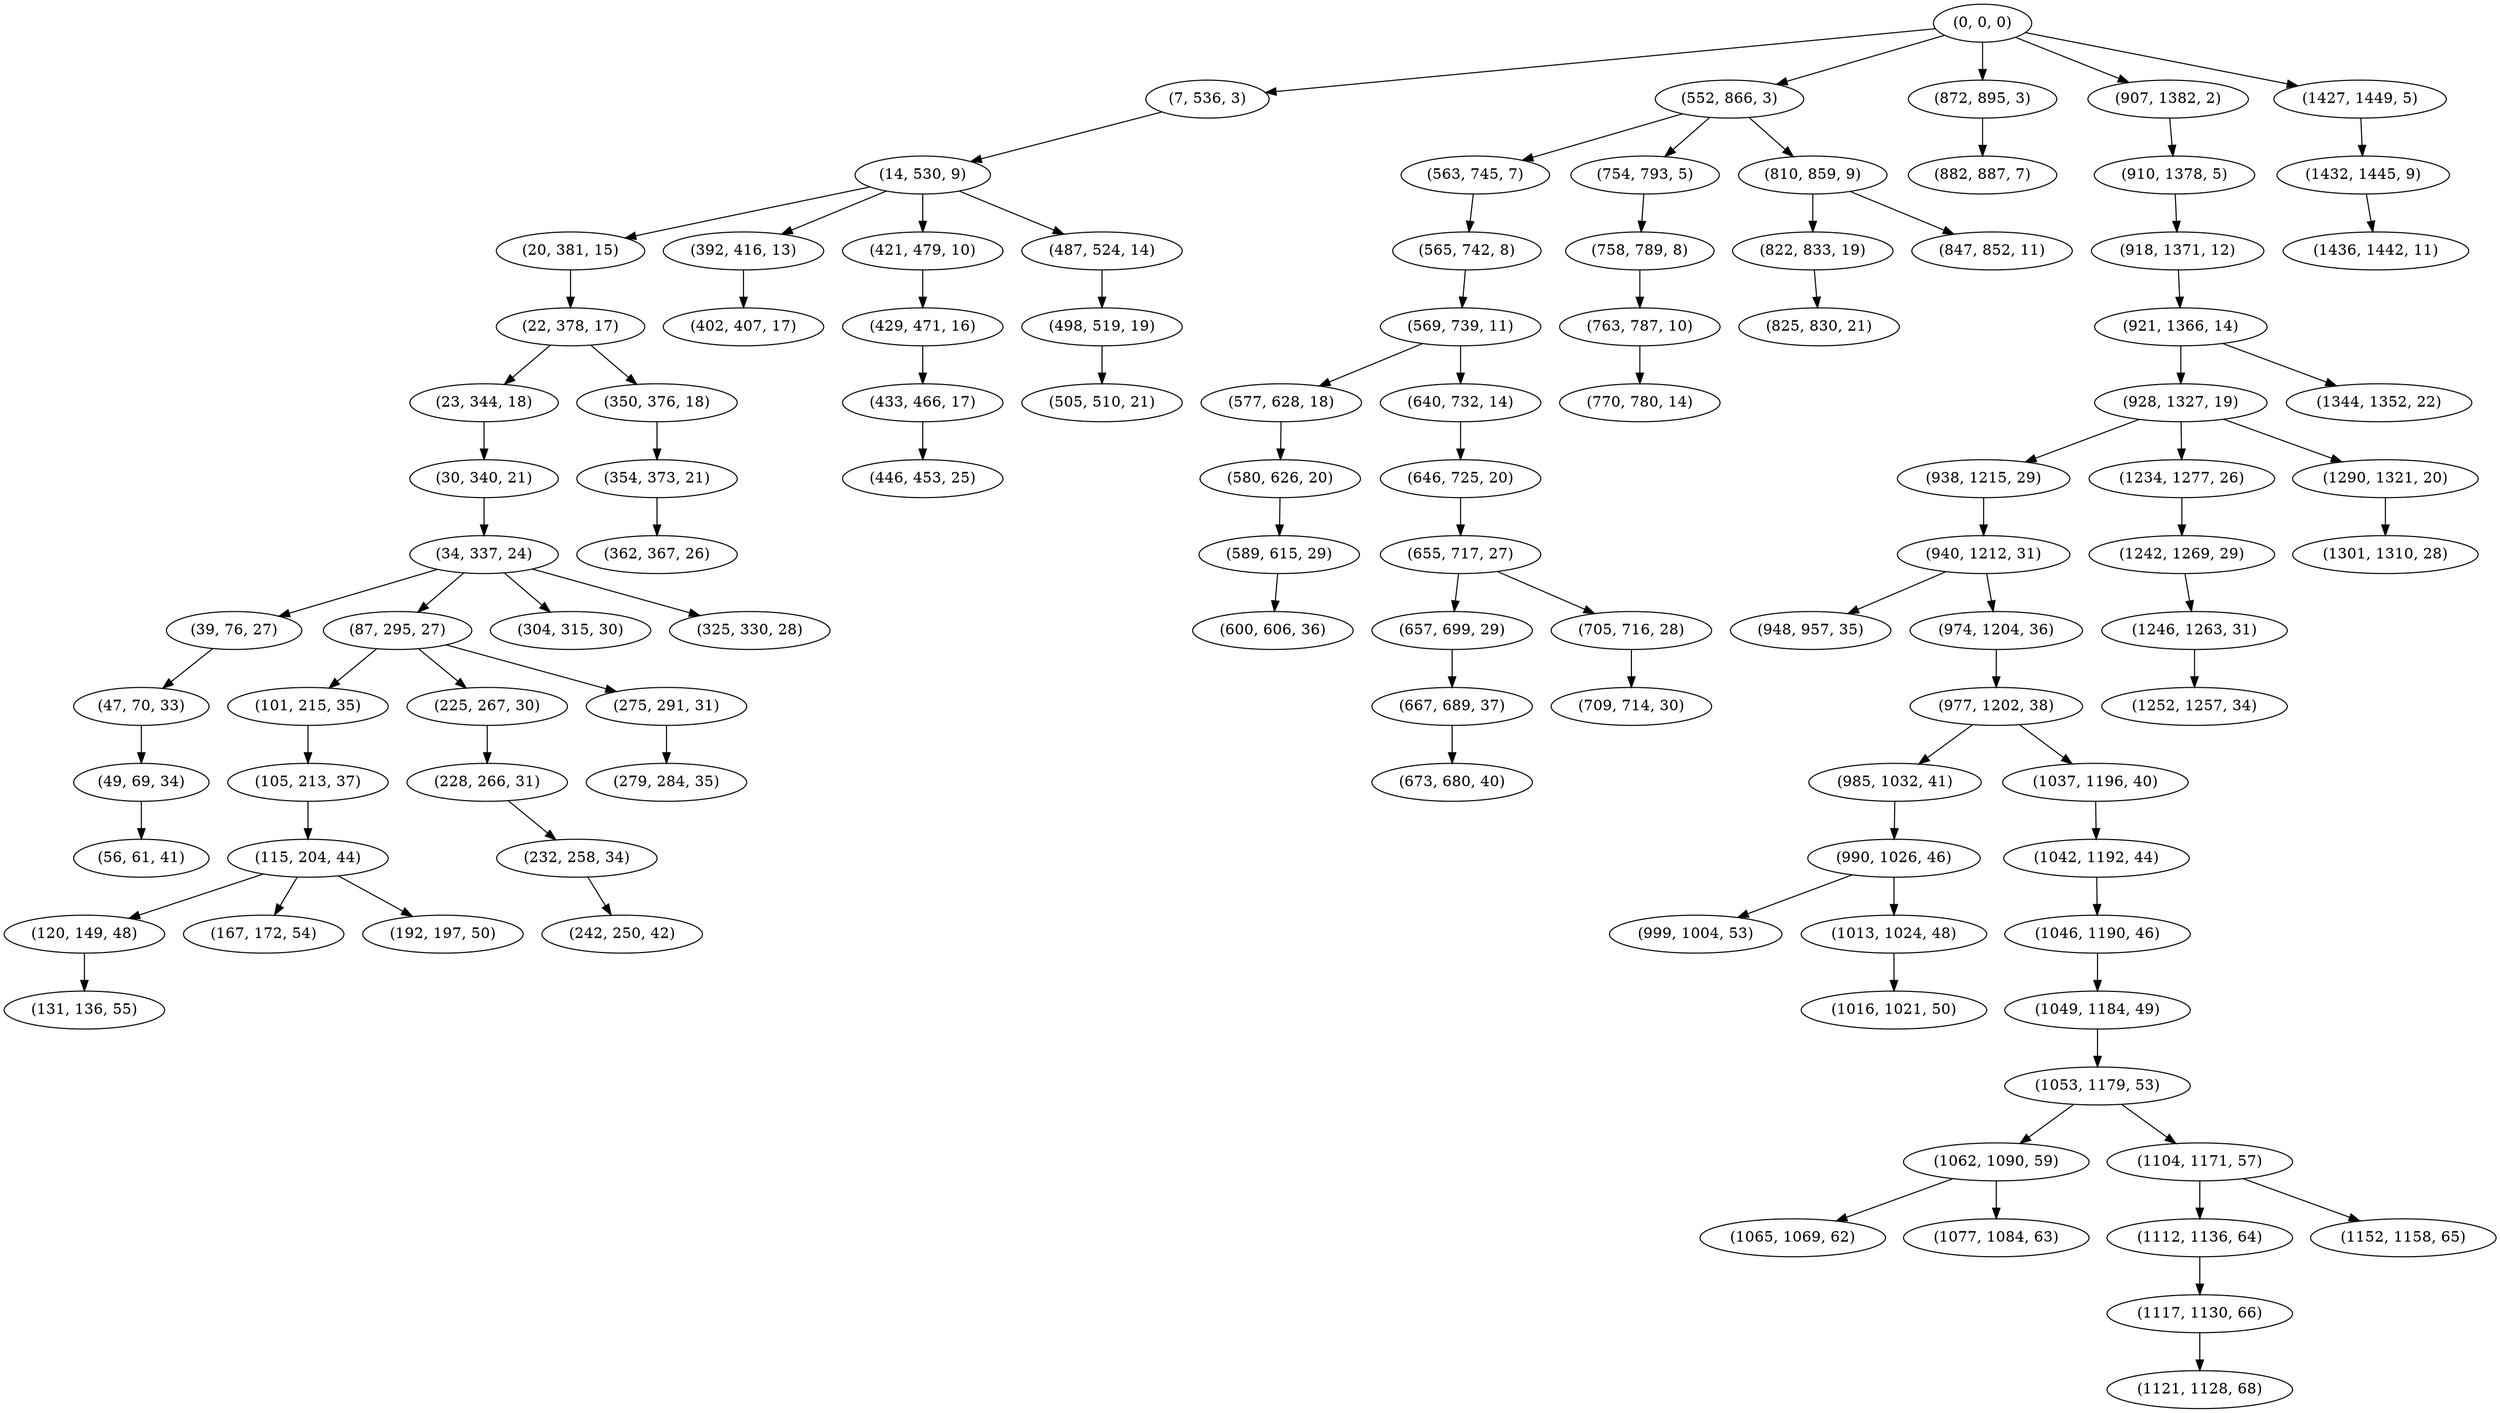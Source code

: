 digraph tree {
    "(0, 0, 0)";
    "(7, 536, 3)";
    "(14, 530, 9)";
    "(20, 381, 15)";
    "(22, 378, 17)";
    "(23, 344, 18)";
    "(30, 340, 21)";
    "(34, 337, 24)";
    "(39, 76, 27)";
    "(47, 70, 33)";
    "(49, 69, 34)";
    "(56, 61, 41)";
    "(87, 295, 27)";
    "(101, 215, 35)";
    "(105, 213, 37)";
    "(115, 204, 44)";
    "(120, 149, 48)";
    "(131, 136, 55)";
    "(167, 172, 54)";
    "(192, 197, 50)";
    "(225, 267, 30)";
    "(228, 266, 31)";
    "(232, 258, 34)";
    "(242, 250, 42)";
    "(275, 291, 31)";
    "(279, 284, 35)";
    "(304, 315, 30)";
    "(325, 330, 28)";
    "(350, 376, 18)";
    "(354, 373, 21)";
    "(362, 367, 26)";
    "(392, 416, 13)";
    "(402, 407, 17)";
    "(421, 479, 10)";
    "(429, 471, 16)";
    "(433, 466, 17)";
    "(446, 453, 25)";
    "(487, 524, 14)";
    "(498, 519, 19)";
    "(505, 510, 21)";
    "(552, 866, 3)";
    "(563, 745, 7)";
    "(565, 742, 8)";
    "(569, 739, 11)";
    "(577, 628, 18)";
    "(580, 626, 20)";
    "(589, 615, 29)";
    "(600, 606, 36)";
    "(640, 732, 14)";
    "(646, 725, 20)";
    "(655, 717, 27)";
    "(657, 699, 29)";
    "(667, 689, 37)";
    "(673, 680, 40)";
    "(705, 716, 28)";
    "(709, 714, 30)";
    "(754, 793, 5)";
    "(758, 789, 8)";
    "(763, 787, 10)";
    "(770, 780, 14)";
    "(810, 859, 9)";
    "(822, 833, 19)";
    "(825, 830, 21)";
    "(847, 852, 11)";
    "(872, 895, 3)";
    "(882, 887, 7)";
    "(907, 1382, 2)";
    "(910, 1378, 5)";
    "(918, 1371, 12)";
    "(921, 1366, 14)";
    "(928, 1327, 19)";
    "(938, 1215, 29)";
    "(940, 1212, 31)";
    "(948, 957, 35)";
    "(974, 1204, 36)";
    "(977, 1202, 38)";
    "(985, 1032, 41)";
    "(990, 1026, 46)";
    "(999, 1004, 53)";
    "(1013, 1024, 48)";
    "(1016, 1021, 50)";
    "(1037, 1196, 40)";
    "(1042, 1192, 44)";
    "(1046, 1190, 46)";
    "(1049, 1184, 49)";
    "(1053, 1179, 53)";
    "(1062, 1090, 59)";
    "(1065, 1069, 62)";
    "(1077, 1084, 63)";
    "(1104, 1171, 57)";
    "(1112, 1136, 64)";
    "(1117, 1130, 66)";
    "(1121, 1128, 68)";
    "(1152, 1158, 65)";
    "(1234, 1277, 26)";
    "(1242, 1269, 29)";
    "(1246, 1263, 31)";
    "(1252, 1257, 34)";
    "(1290, 1321, 20)";
    "(1301, 1310, 28)";
    "(1344, 1352, 22)";
    "(1427, 1449, 5)";
    "(1432, 1445, 9)";
    "(1436, 1442, 11)";
    "(0, 0, 0)" -> "(7, 536, 3)";
    "(0, 0, 0)" -> "(552, 866, 3)";
    "(0, 0, 0)" -> "(872, 895, 3)";
    "(0, 0, 0)" -> "(907, 1382, 2)";
    "(0, 0, 0)" -> "(1427, 1449, 5)";
    "(7, 536, 3)" -> "(14, 530, 9)";
    "(14, 530, 9)" -> "(20, 381, 15)";
    "(14, 530, 9)" -> "(392, 416, 13)";
    "(14, 530, 9)" -> "(421, 479, 10)";
    "(14, 530, 9)" -> "(487, 524, 14)";
    "(20, 381, 15)" -> "(22, 378, 17)";
    "(22, 378, 17)" -> "(23, 344, 18)";
    "(22, 378, 17)" -> "(350, 376, 18)";
    "(23, 344, 18)" -> "(30, 340, 21)";
    "(30, 340, 21)" -> "(34, 337, 24)";
    "(34, 337, 24)" -> "(39, 76, 27)";
    "(34, 337, 24)" -> "(87, 295, 27)";
    "(34, 337, 24)" -> "(304, 315, 30)";
    "(34, 337, 24)" -> "(325, 330, 28)";
    "(39, 76, 27)" -> "(47, 70, 33)";
    "(47, 70, 33)" -> "(49, 69, 34)";
    "(49, 69, 34)" -> "(56, 61, 41)";
    "(87, 295, 27)" -> "(101, 215, 35)";
    "(87, 295, 27)" -> "(225, 267, 30)";
    "(87, 295, 27)" -> "(275, 291, 31)";
    "(101, 215, 35)" -> "(105, 213, 37)";
    "(105, 213, 37)" -> "(115, 204, 44)";
    "(115, 204, 44)" -> "(120, 149, 48)";
    "(115, 204, 44)" -> "(167, 172, 54)";
    "(115, 204, 44)" -> "(192, 197, 50)";
    "(120, 149, 48)" -> "(131, 136, 55)";
    "(225, 267, 30)" -> "(228, 266, 31)";
    "(228, 266, 31)" -> "(232, 258, 34)";
    "(232, 258, 34)" -> "(242, 250, 42)";
    "(275, 291, 31)" -> "(279, 284, 35)";
    "(350, 376, 18)" -> "(354, 373, 21)";
    "(354, 373, 21)" -> "(362, 367, 26)";
    "(392, 416, 13)" -> "(402, 407, 17)";
    "(421, 479, 10)" -> "(429, 471, 16)";
    "(429, 471, 16)" -> "(433, 466, 17)";
    "(433, 466, 17)" -> "(446, 453, 25)";
    "(487, 524, 14)" -> "(498, 519, 19)";
    "(498, 519, 19)" -> "(505, 510, 21)";
    "(552, 866, 3)" -> "(563, 745, 7)";
    "(552, 866, 3)" -> "(754, 793, 5)";
    "(552, 866, 3)" -> "(810, 859, 9)";
    "(563, 745, 7)" -> "(565, 742, 8)";
    "(565, 742, 8)" -> "(569, 739, 11)";
    "(569, 739, 11)" -> "(577, 628, 18)";
    "(569, 739, 11)" -> "(640, 732, 14)";
    "(577, 628, 18)" -> "(580, 626, 20)";
    "(580, 626, 20)" -> "(589, 615, 29)";
    "(589, 615, 29)" -> "(600, 606, 36)";
    "(640, 732, 14)" -> "(646, 725, 20)";
    "(646, 725, 20)" -> "(655, 717, 27)";
    "(655, 717, 27)" -> "(657, 699, 29)";
    "(655, 717, 27)" -> "(705, 716, 28)";
    "(657, 699, 29)" -> "(667, 689, 37)";
    "(667, 689, 37)" -> "(673, 680, 40)";
    "(705, 716, 28)" -> "(709, 714, 30)";
    "(754, 793, 5)" -> "(758, 789, 8)";
    "(758, 789, 8)" -> "(763, 787, 10)";
    "(763, 787, 10)" -> "(770, 780, 14)";
    "(810, 859, 9)" -> "(822, 833, 19)";
    "(810, 859, 9)" -> "(847, 852, 11)";
    "(822, 833, 19)" -> "(825, 830, 21)";
    "(872, 895, 3)" -> "(882, 887, 7)";
    "(907, 1382, 2)" -> "(910, 1378, 5)";
    "(910, 1378, 5)" -> "(918, 1371, 12)";
    "(918, 1371, 12)" -> "(921, 1366, 14)";
    "(921, 1366, 14)" -> "(928, 1327, 19)";
    "(921, 1366, 14)" -> "(1344, 1352, 22)";
    "(928, 1327, 19)" -> "(938, 1215, 29)";
    "(928, 1327, 19)" -> "(1234, 1277, 26)";
    "(928, 1327, 19)" -> "(1290, 1321, 20)";
    "(938, 1215, 29)" -> "(940, 1212, 31)";
    "(940, 1212, 31)" -> "(948, 957, 35)";
    "(940, 1212, 31)" -> "(974, 1204, 36)";
    "(974, 1204, 36)" -> "(977, 1202, 38)";
    "(977, 1202, 38)" -> "(985, 1032, 41)";
    "(977, 1202, 38)" -> "(1037, 1196, 40)";
    "(985, 1032, 41)" -> "(990, 1026, 46)";
    "(990, 1026, 46)" -> "(999, 1004, 53)";
    "(990, 1026, 46)" -> "(1013, 1024, 48)";
    "(1013, 1024, 48)" -> "(1016, 1021, 50)";
    "(1037, 1196, 40)" -> "(1042, 1192, 44)";
    "(1042, 1192, 44)" -> "(1046, 1190, 46)";
    "(1046, 1190, 46)" -> "(1049, 1184, 49)";
    "(1049, 1184, 49)" -> "(1053, 1179, 53)";
    "(1053, 1179, 53)" -> "(1062, 1090, 59)";
    "(1053, 1179, 53)" -> "(1104, 1171, 57)";
    "(1062, 1090, 59)" -> "(1065, 1069, 62)";
    "(1062, 1090, 59)" -> "(1077, 1084, 63)";
    "(1104, 1171, 57)" -> "(1112, 1136, 64)";
    "(1104, 1171, 57)" -> "(1152, 1158, 65)";
    "(1112, 1136, 64)" -> "(1117, 1130, 66)";
    "(1117, 1130, 66)" -> "(1121, 1128, 68)";
    "(1234, 1277, 26)" -> "(1242, 1269, 29)";
    "(1242, 1269, 29)" -> "(1246, 1263, 31)";
    "(1246, 1263, 31)" -> "(1252, 1257, 34)";
    "(1290, 1321, 20)" -> "(1301, 1310, 28)";
    "(1427, 1449, 5)" -> "(1432, 1445, 9)";
    "(1432, 1445, 9)" -> "(1436, 1442, 11)";
}
